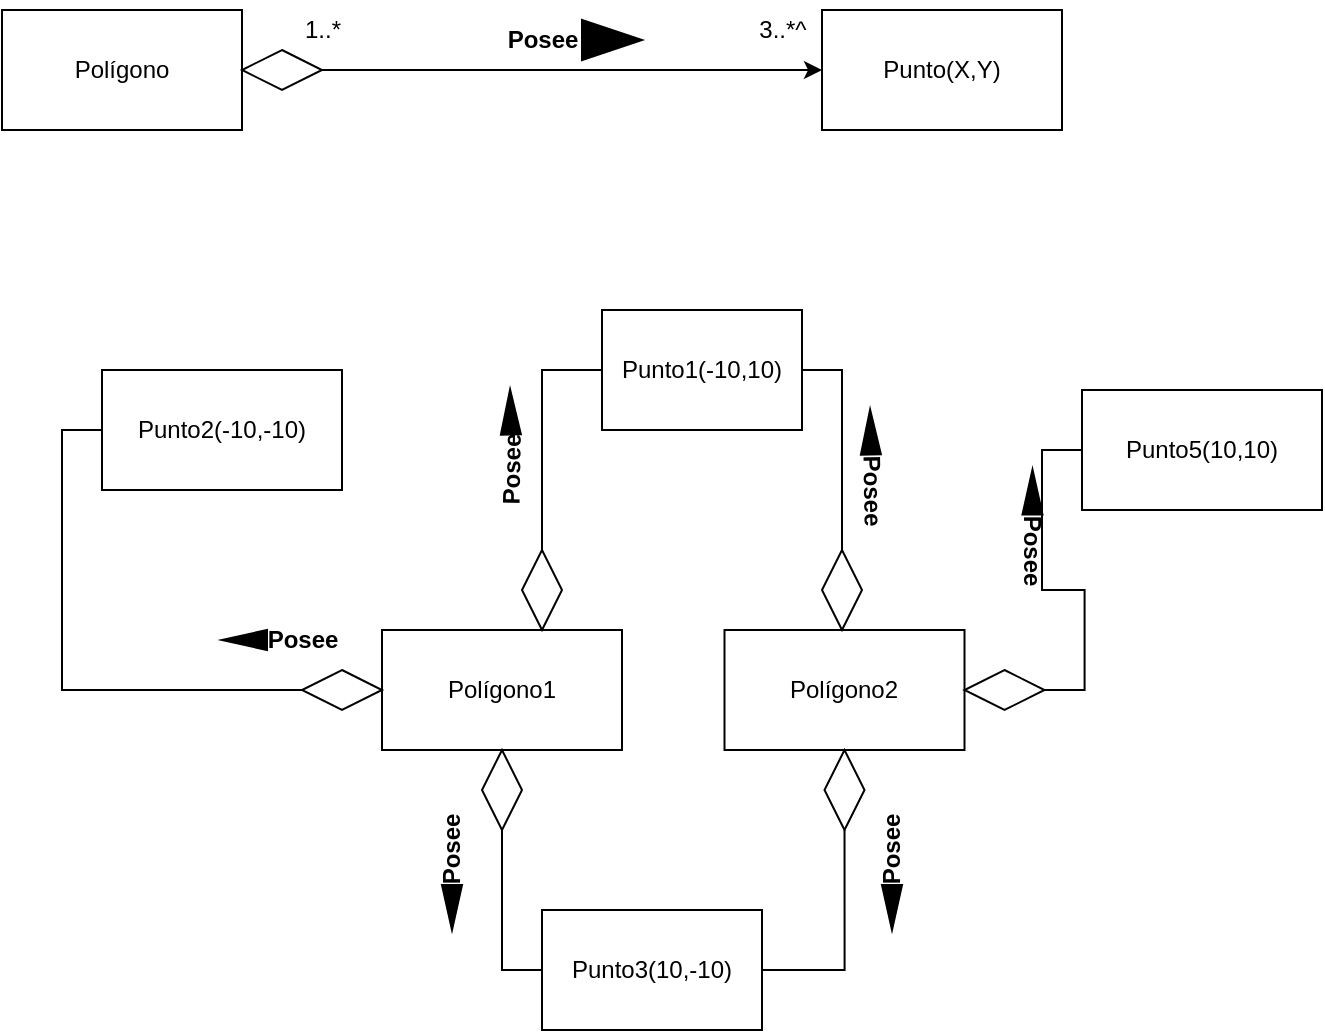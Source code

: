<mxfile version="20.8.16" type="device"><diagram id="zGR1yJqZ-C51IMzBRcMv" name="Page-1"><mxGraphModel dx="1026" dy="743" grid="1" gridSize="10" guides="1" tooltips="1" connect="1" arrows="1" fold="1" page="1" pageScale="1" pageWidth="827" pageHeight="1169" math="0" shadow="0"><root><mxCell id="0"/><mxCell id="1" parent="0"/><mxCell id="aiviODPgVGHwEWNvPGcn-3" style="edgeStyle=orthogonalEdgeStyle;rounded=0;orthogonalLoop=1;jettySize=auto;html=1;entryX=0;entryY=0.5;entryDx=0;entryDy=0;" parent="1" source="aiviODPgVGHwEWNvPGcn-1" target="aiviODPgVGHwEWNvPGcn-2" edge="1"><mxGeometry relative="1" as="geometry"><mxPoint x="310" y="80" as="targetPoint"/></mxGeometry></mxCell><mxCell id="aiviODPgVGHwEWNvPGcn-1" value="Polígono" style="rounded=0;whiteSpace=wrap;html=1;" parent="1" vertex="1"><mxGeometry x="60" y="50" width="120" height="60" as="geometry"/></mxCell><mxCell id="aiviODPgVGHwEWNvPGcn-2" value="Punto(X,Y)&lt;br&gt;" style="rounded=0;whiteSpace=wrap;html=1;" parent="1" vertex="1"><mxGeometry x="470" y="50" width="120" height="60" as="geometry"/></mxCell><mxCell id="aiviODPgVGHwEWNvPGcn-4" value="" style="rhombus;whiteSpace=wrap;html=1;rounded=0;" parent="1" vertex="1"><mxGeometry x="180" y="70" width="40" height="20" as="geometry"/></mxCell><mxCell id="aiviODPgVGHwEWNvPGcn-7" value="&lt;b&gt;Posee&lt;/b&gt;" style="text;html=1;align=center;verticalAlign=middle;resizable=0;points=[];autosize=1;strokeColor=none;fillColor=none;" parent="1" vertex="1"><mxGeometry x="300" y="50" width="60" height="30" as="geometry"/></mxCell><mxCell id="aiviODPgVGHwEWNvPGcn-9" value="" style="triangle;whiteSpace=wrap;html=1;fillColor=#000000;" parent="1" vertex="1"><mxGeometry x="350" y="55" width="30" height="20" as="geometry"/></mxCell><mxCell id="aiviODPgVGHwEWNvPGcn-10" style="edgeStyle=orthogonalEdgeStyle;rounded=0;orthogonalLoop=1;jettySize=auto;html=1;entryX=0;entryY=0.5;entryDx=0;entryDy=0;endArrow=none;endFill=0;startArrow=none;" parent="1" source="aiviODPgVGHwEWNvPGcn-27" target="aiviODPgVGHwEWNvPGcn-12" edge="1"><mxGeometry relative="1" as="geometry"><mxPoint x="500" y="400" as="targetPoint"/><Array as="points"><mxPoint x="310" y="530"/></Array></mxGeometry></mxCell><mxCell id="aiviODPgVGHwEWNvPGcn-23" style="rounded=0;orthogonalLoop=1;jettySize=auto;html=1;entryX=0;entryY=0.5;entryDx=0;entryDy=0;edgeStyle=orthogonalEdgeStyle;endArrow=none;endFill=0;startArrow=none;" parent="1" source="aiviODPgVGHwEWNvPGcn-13" target="aiviODPgVGHwEWNvPGcn-22" edge="1"><mxGeometry relative="1" as="geometry"><Array as="points"><mxPoint x="90" y="260"/></Array></mxGeometry></mxCell><mxCell id="aiviODPgVGHwEWNvPGcn-11" value="Polígono1" style="rounded=0;whiteSpace=wrap;html=1;" parent="1" vertex="1"><mxGeometry x="250" y="360" width="120" height="60" as="geometry"/></mxCell><mxCell id="aiviODPgVGHwEWNvPGcn-12" value="Punto3(10,-10)" style="rounded=0;whiteSpace=wrap;html=1;" parent="1" vertex="1"><mxGeometry x="330" y="500" width="110" height="60" as="geometry"/></mxCell><mxCell id="aiviODPgVGHwEWNvPGcn-22" value="Punto2(-10,-10)" style="rounded=0;whiteSpace=wrap;html=1;" parent="1" vertex="1"><mxGeometry x="110" y="230" width="120" height="60" as="geometry"/></mxCell><mxCell id="aiviODPgVGHwEWNvPGcn-50" style="edgeStyle=orthogonalEdgeStyle;rounded=0;orthogonalLoop=1;jettySize=auto;html=1;entryX=0;entryY=0.5;entryDx=0;entryDy=0;endArrow=none;endFill=0;startArrow=none;" parent="1" source="aiviODPgVGHwEWNvPGcn-57" target="aiviODPgVGHwEWNvPGcn-46" edge="1"><mxGeometry relative="1" as="geometry"/></mxCell><mxCell id="aiviODPgVGHwEWNvPGcn-29" value="Polígono2" style="rounded=0;whiteSpace=wrap;html=1;" parent="1" vertex="1"><mxGeometry x="421.25" y="360" width="120" height="60" as="geometry"/></mxCell><mxCell id="aiviODPgVGHwEWNvPGcn-36" value="" style="rhombus;whiteSpace=wrap;html=1;rounded=0;rotation=90;" parent="1" vertex="1"><mxGeometry x="461.25" y="430" width="40" height="20" as="geometry"/></mxCell><mxCell id="aiviODPgVGHwEWNvPGcn-37" value="" style="edgeStyle=orthogonalEdgeStyle;rounded=0;orthogonalLoop=1;jettySize=auto;html=1;endArrow=none;endFill=0;" parent="1" source="aiviODPgVGHwEWNvPGcn-12" target="aiviODPgVGHwEWNvPGcn-36" edge="1"><mxGeometry relative="1" as="geometry"><mxPoint x="480" y="430" as="targetPoint"/><mxPoint x="440" y="530.024" as="sourcePoint"/></mxGeometry></mxCell><mxCell id="aiviODPgVGHwEWNvPGcn-39" value="" style="group" parent="1" vertex="1" connectable="0"><mxGeometry x="490" y="440" width="30" height="70" as="geometry"/></mxCell><mxCell id="aiviODPgVGHwEWNvPGcn-30" value="&lt;b&gt;Posee&lt;/b&gt;" style="text;html=1;align=center;verticalAlign=middle;resizable=0;points=[];autosize=1;strokeColor=none;fillColor=none;rotation=-90;" parent="aiviODPgVGHwEWNvPGcn-39" vertex="1"><mxGeometry x="-15" y="15" width="60" height="30" as="geometry"/></mxCell><mxCell id="aiviODPgVGHwEWNvPGcn-31" value="" style="triangle;whiteSpace=wrap;html=1;fillColor=#000000;rotation=90;" parent="aiviODPgVGHwEWNvPGcn-39" vertex="1"><mxGeometry x="3.75" y="53.75" width="22.5" height="10" as="geometry"/></mxCell><mxCell id="aiviODPgVGHwEWNvPGcn-40" value="" style="group" parent="1" vertex="1" connectable="0"><mxGeometry x="270" y="440" width="30" height="70" as="geometry"/></mxCell><mxCell id="aiviODPgVGHwEWNvPGcn-41" value="&lt;b&gt;Posee&lt;/b&gt;" style="text;html=1;align=center;verticalAlign=middle;resizable=0;points=[];autosize=1;strokeColor=none;fillColor=none;rotation=-90;" parent="aiviODPgVGHwEWNvPGcn-40" vertex="1"><mxGeometry x="-15" y="15" width="60" height="30" as="geometry"/></mxCell><mxCell id="aiviODPgVGHwEWNvPGcn-42" value="" style="triangle;whiteSpace=wrap;html=1;fillColor=#000000;rotation=90;" parent="aiviODPgVGHwEWNvPGcn-40" vertex="1"><mxGeometry x="3.75" y="53.75" width="22.5" height="10" as="geometry"/></mxCell><mxCell id="aiviODPgVGHwEWNvPGcn-43" value="" style="group;rotation=90;" parent="1" vertex="1" connectable="0"><mxGeometry x="190" y="330" width="30" height="70" as="geometry"/></mxCell><mxCell id="aiviODPgVGHwEWNvPGcn-44" value="&lt;b&gt;Posee&lt;/b&gt;" style="text;html=1;align=center;verticalAlign=middle;resizable=0;points=[];autosize=1;strokeColor=none;fillColor=none;rotation=0;" parent="aiviODPgVGHwEWNvPGcn-43" vertex="1"><mxGeometry x="-10" y="20" width="60" height="30" as="geometry"/></mxCell><mxCell id="aiviODPgVGHwEWNvPGcn-45" value="" style="triangle;whiteSpace=wrap;html=1;fillColor=#000000;rotation=180;" parent="aiviODPgVGHwEWNvPGcn-43" vertex="1"><mxGeometry x="-20" y="30" width="22.5" height="10" as="geometry"/></mxCell><mxCell id="aiviODPgVGHwEWNvPGcn-46" value="Punto5(10,10)" style="rounded=0;whiteSpace=wrap;html=1;" parent="1" vertex="1"><mxGeometry x="600" y="240" width="120" height="60" as="geometry"/></mxCell><mxCell id="aiviODPgVGHwEWNvPGcn-47" value="" style="group;rotation=-180;" parent="1" vertex="1" connectable="0"><mxGeometry x="560" y="280" width="30" height="70" as="geometry"/></mxCell><mxCell id="aiviODPgVGHwEWNvPGcn-48" value="&lt;b&gt;Posee&lt;/b&gt;" style="text;html=1;align=center;verticalAlign=middle;resizable=0;points=[];autosize=1;strokeColor=none;fillColor=none;rotation=-270;" parent="aiviODPgVGHwEWNvPGcn-47" vertex="1"><mxGeometry x="-15" y="25" width="60" height="30" as="geometry"/></mxCell><mxCell id="aiviODPgVGHwEWNvPGcn-49" value="" style="triangle;whiteSpace=wrap;html=1;fillColor=#000000;rotation=-90;" parent="aiviODPgVGHwEWNvPGcn-47" vertex="1"><mxGeometry x="4" y="6" width="22.5" height="10" as="geometry"/></mxCell><mxCell id="aiviODPgVGHwEWNvPGcn-13" value="" style="rhombus;whiteSpace=wrap;html=1;rounded=0;rotation=0;" parent="1" vertex="1"><mxGeometry x="210" y="380" width="40" height="20" as="geometry"/></mxCell><mxCell id="aiviODPgVGHwEWNvPGcn-27" value="" style="rhombus;whiteSpace=wrap;html=1;rounded=0;rotation=90;" parent="1" vertex="1"><mxGeometry x="290" y="430" width="40" height="20" as="geometry"/></mxCell><mxCell id="aiviODPgVGHwEWNvPGcn-57" value="" style="rhombus;whiteSpace=wrap;html=1;rounded=0;rotation=0;" parent="1" vertex="1"><mxGeometry x="541.25" y="380" width="40" height="20" as="geometry"/></mxCell><mxCell id="aiviODPgVGHwEWNvPGcn-73" style="edgeStyle=orthogonalEdgeStyle;rounded=0;orthogonalLoop=1;jettySize=auto;html=1;entryX=0;entryY=0.5;entryDx=0;entryDy=0;endArrow=none;endFill=0;" parent="1" source="aiviODPgVGHwEWNvPGcn-60" target="aiviODPgVGHwEWNvPGcn-71" edge="1"><mxGeometry relative="1" as="geometry"/></mxCell><mxCell id="aiviODPgVGHwEWNvPGcn-60" value="Punto1(-10,10)" style="rounded=0;whiteSpace=wrap;html=1;" parent="1" vertex="1"><mxGeometry x="360" y="200" width="100" height="60" as="geometry"/></mxCell><mxCell id="aiviODPgVGHwEWNvPGcn-62" value="" style="group;rotation=-181;" parent="1" vertex="1" connectable="0"><mxGeometry x="480" y="250" width="30" height="70" as="geometry"/></mxCell><mxCell id="aiviODPgVGHwEWNvPGcn-63" value="&lt;b&gt;Posee&lt;/b&gt;" style="text;html=1;align=center;verticalAlign=middle;resizable=0;points=[];autosize=1;strokeColor=none;fillColor=none;rotation=-271;" parent="aiviODPgVGHwEWNvPGcn-62" vertex="1"><mxGeometry x="-15" y="25" width="60" height="30" as="geometry"/></mxCell><mxCell id="aiviODPgVGHwEWNvPGcn-64" value="" style="triangle;whiteSpace=wrap;html=1;fillColor=#000000;rotation=-91;" parent="aiviODPgVGHwEWNvPGcn-62" vertex="1"><mxGeometry x="3" y="6" width="22.5" height="10" as="geometry"/></mxCell><mxCell id="aiviODPgVGHwEWNvPGcn-65" value="" style="group;rotation=-181;" parent="1" vertex="1" connectable="0"><mxGeometry x="300" y="240" width="30" height="70" as="geometry"/></mxCell><mxCell id="aiviODPgVGHwEWNvPGcn-66" value="&lt;b&gt;Posee&lt;/b&gt;" style="text;html=1;align=center;verticalAlign=middle;resizable=0;points=[];autosize=1;strokeColor=none;fillColor=none;rotation=-89;" parent="aiviODPgVGHwEWNvPGcn-65" vertex="1"><mxGeometry x="-15" y="25" width="60" height="30" as="geometry"/></mxCell><mxCell id="aiviODPgVGHwEWNvPGcn-67" value="" style="triangle;whiteSpace=wrap;html=1;fillColor=#000000;rotation=-91;" parent="aiviODPgVGHwEWNvPGcn-65" vertex="1"><mxGeometry x="3" y="6" width="22.5" height="10" as="geometry"/></mxCell><mxCell id="aiviODPgVGHwEWNvPGcn-69" value="" style="rhombus;whiteSpace=wrap;html=1;rounded=0;rotation=90;" parent="1" vertex="1"><mxGeometry x="460" y="330" width="40" height="20" as="geometry"/></mxCell><mxCell id="aiviODPgVGHwEWNvPGcn-70" value="" style="edgeStyle=orthogonalEdgeStyle;rounded=0;orthogonalLoop=1;jettySize=auto;html=1;endArrow=none;endFill=0;" parent="1" source="aiviODPgVGHwEWNvPGcn-60" target="aiviODPgVGHwEWNvPGcn-69" edge="1"><mxGeometry relative="1" as="geometry"><mxPoint x="480" y="350" as="targetPoint"/><mxPoint x="460" y="230" as="sourcePoint"/></mxGeometry></mxCell><mxCell id="aiviODPgVGHwEWNvPGcn-71" value="" style="rhombus;whiteSpace=wrap;html=1;rounded=0;rotation=90;" parent="1" vertex="1"><mxGeometry x="310" y="330" width="40" height="20" as="geometry"/></mxCell><mxCell id="-YIHmBOff9Mt27xoOQ36-1" value="1..*" style="text;html=1;align=center;verticalAlign=middle;resizable=0;points=[];autosize=1;strokeColor=none;fillColor=none;" vertex="1" parent="1"><mxGeometry x="200" y="45" width="40" height="30" as="geometry"/></mxCell><mxCell id="-YIHmBOff9Mt27xoOQ36-2" value="3..*^" style="text;html=1;align=center;verticalAlign=middle;resizable=0;points=[];autosize=1;strokeColor=none;fillColor=none;" vertex="1" parent="1"><mxGeometry x="425" y="45" width="50" height="30" as="geometry"/></mxCell></root></mxGraphModel></diagram></mxfile>